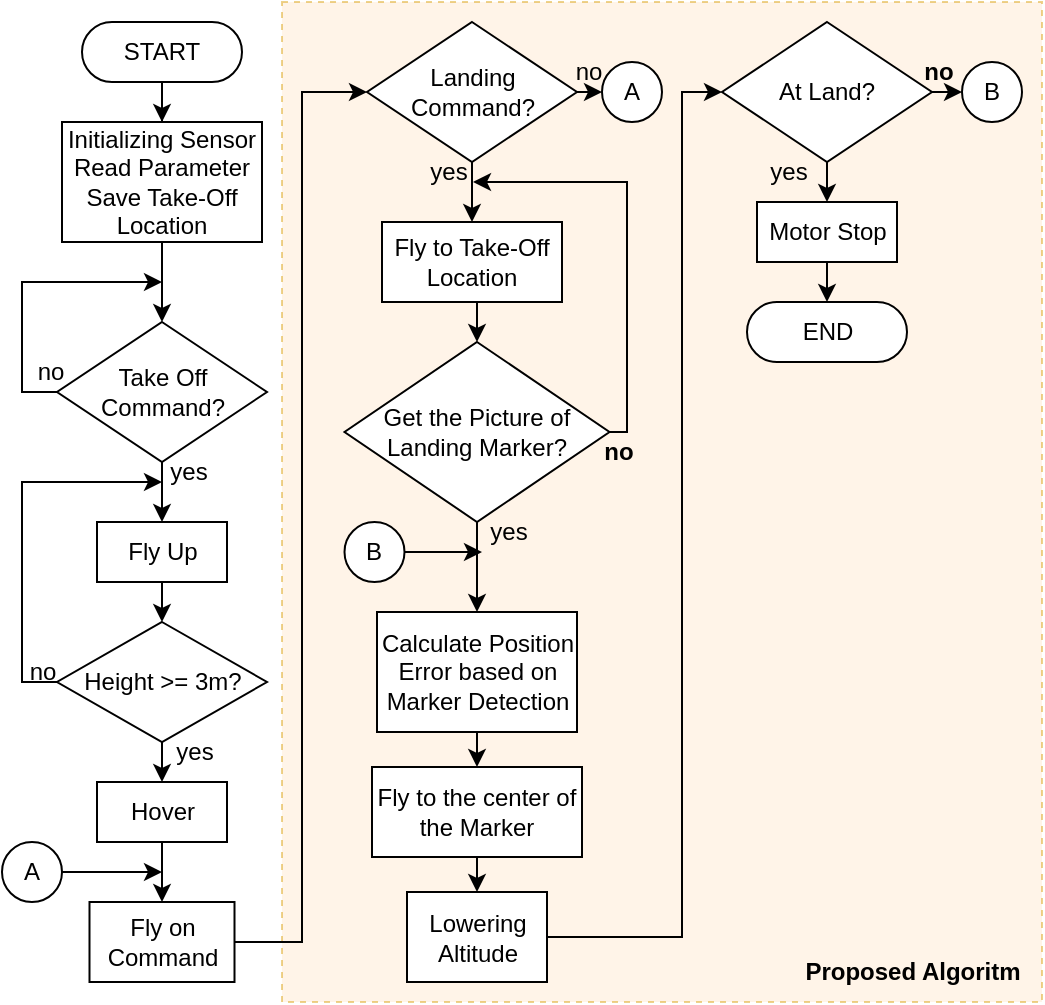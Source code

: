 <mxfile version="20.2.5" type="device"><diagram id="9ARVDDk_GvEGpKQaeBNv" name="Page-1"><mxGraphModel dx="1422" dy="834" grid="1" gridSize="10" guides="1" tooltips="1" connect="1" arrows="1" fold="1" page="1" pageScale="1" pageWidth="850" pageHeight="1100" math="0" shadow="0"><root><mxCell id="0"/><mxCell id="1" parent="0"/><mxCell id="WyYfa3ktILvh-QsXyHy2-63" value="" style="rounded=0;whiteSpace=wrap;html=1;fillColor=#ffe6cc;dashed=1;strokeColor=#d79b00;opacity=45;" vertex="1" parent="1"><mxGeometry x="150" y="10" width="380" height="500" as="geometry"/></mxCell><mxCell id="WyYfa3ktILvh-QsXyHy2-3" style="edgeStyle=orthogonalEdgeStyle;rounded=0;orthogonalLoop=1;jettySize=auto;html=1;entryX=0.5;entryY=0;entryDx=0;entryDy=0;" edge="1" parent="1" source="WyYfa3ktILvh-QsXyHy2-1" target="WyYfa3ktILvh-QsXyHy2-2"><mxGeometry relative="1" as="geometry"/></mxCell><mxCell id="WyYfa3ktILvh-QsXyHy2-1" value="START" style="rounded=1;whiteSpace=wrap;html=1;arcSize=50;" vertex="1" parent="1"><mxGeometry x="50" y="20" width="80" height="30" as="geometry"/></mxCell><mxCell id="WyYfa3ktILvh-QsXyHy2-5" style="edgeStyle=orthogonalEdgeStyle;rounded=0;orthogonalLoop=1;jettySize=auto;html=1;entryX=0.5;entryY=0;entryDx=0;entryDy=0;" edge="1" parent="1" source="WyYfa3ktILvh-QsXyHy2-2" target="WyYfa3ktILvh-QsXyHy2-4"><mxGeometry relative="1" as="geometry"/></mxCell><mxCell id="WyYfa3ktILvh-QsXyHy2-2" value="Initializing Sensor Read Parameter&lt;br&gt;Save Take-Off Location" style="rounded=0;whiteSpace=wrap;html=1;" vertex="1" parent="1"><mxGeometry x="40" y="70" width="100" height="60" as="geometry"/></mxCell><mxCell id="WyYfa3ktILvh-QsXyHy2-6" style="edgeStyle=elbowEdgeStyle;rounded=0;orthogonalLoop=1;jettySize=auto;html=1;strokeColor=default;exitX=0;exitY=0.5;exitDx=0;exitDy=0;" edge="1" parent="1" source="WyYfa3ktILvh-QsXyHy2-4"><mxGeometry relative="1" as="geometry"><mxPoint x="90" y="150" as="targetPoint"/><Array as="points"><mxPoint x="20" y="180"/><mxPoint x="10" y="205"/></Array></mxGeometry></mxCell><mxCell id="WyYfa3ktILvh-QsXyHy2-8" style="edgeStyle=elbowEdgeStyle;rounded=0;orthogonalLoop=1;jettySize=auto;html=1;entryX=0.5;entryY=0;entryDx=0;entryDy=0;strokeColor=default;" edge="1" parent="1" source="WyYfa3ktILvh-QsXyHy2-4" target="WyYfa3ktILvh-QsXyHy2-7"><mxGeometry relative="1" as="geometry"/></mxCell><mxCell id="WyYfa3ktILvh-QsXyHy2-4" value="Take Off Command?" style="rhombus;whiteSpace=wrap;html=1;" vertex="1" parent="1"><mxGeometry x="37.5" y="170" width="105" height="70" as="geometry"/></mxCell><mxCell id="WyYfa3ktILvh-QsXyHy2-10" style="edgeStyle=elbowEdgeStyle;rounded=0;orthogonalLoop=1;jettySize=auto;html=1;entryX=0.5;entryY=0;entryDx=0;entryDy=0;strokeColor=default;" edge="1" parent="1" source="WyYfa3ktILvh-QsXyHy2-7" target="WyYfa3ktILvh-QsXyHy2-9"><mxGeometry relative="1" as="geometry"/></mxCell><mxCell id="WyYfa3ktILvh-QsXyHy2-7" value="Fly Up" style="rounded=0;whiteSpace=wrap;html=1;" vertex="1" parent="1"><mxGeometry x="57.5" y="270" width="65" height="30" as="geometry"/></mxCell><mxCell id="WyYfa3ktILvh-QsXyHy2-11" style="edgeStyle=elbowEdgeStyle;rounded=0;orthogonalLoop=1;jettySize=auto;html=1;strokeColor=default;" edge="1" parent="1" source="WyYfa3ktILvh-QsXyHy2-9"><mxGeometry relative="1" as="geometry"><mxPoint x="90" y="250" as="targetPoint"/><Array as="points"><mxPoint x="20" y="300"/></Array></mxGeometry></mxCell><mxCell id="WyYfa3ktILvh-QsXyHy2-13" style="edgeStyle=elbowEdgeStyle;rounded=0;orthogonalLoop=1;jettySize=auto;html=1;entryX=0.5;entryY=0;entryDx=0;entryDy=0;strokeColor=default;" edge="1" parent="1" source="WyYfa3ktILvh-QsXyHy2-9" target="WyYfa3ktILvh-QsXyHy2-12"><mxGeometry relative="1" as="geometry"/></mxCell><mxCell id="WyYfa3ktILvh-QsXyHy2-9" value="Height &amp;gt;= 3m?" style="rhombus;whiteSpace=wrap;html=1;" vertex="1" parent="1"><mxGeometry x="37.5" y="320" width="105" height="60" as="geometry"/></mxCell><mxCell id="WyYfa3ktILvh-QsXyHy2-15" style="edgeStyle=elbowEdgeStyle;rounded=0;orthogonalLoop=1;jettySize=auto;html=1;entryX=0.5;entryY=0;entryDx=0;entryDy=0;strokeColor=default;" edge="1" parent="1" source="WyYfa3ktILvh-QsXyHy2-12" target="WyYfa3ktILvh-QsXyHy2-14"><mxGeometry relative="1" as="geometry"/></mxCell><mxCell id="WyYfa3ktILvh-QsXyHy2-12" value="Hover" style="rounded=0;whiteSpace=wrap;html=1;" vertex="1" parent="1"><mxGeometry x="57.5" y="400" width="65" height="30" as="geometry"/></mxCell><mxCell id="WyYfa3ktILvh-QsXyHy2-17" style="edgeStyle=elbowEdgeStyle;rounded=0;orthogonalLoop=1;jettySize=auto;html=1;entryX=0;entryY=0.5;entryDx=0;entryDy=0;strokeColor=default;" edge="1" parent="1" source="WyYfa3ktILvh-QsXyHy2-14" target="WyYfa3ktILvh-QsXyHy2-16"><mxGeometry relative="1" as="geometry"><Array as="points"><mxPoint x="160" y="250"/><mxPoint x="150" y="170"/><mxPoint x="170" y="230"/></Array></mxGeometry></mxCell><mxCell id="WyYfa3ktILvh-QsXyHy2-14" value="Fly on Command" style="rounded=0;whiteSpace=wrap;html=1;" vertex="1" parent="1"><mxGeometry x="53.75" y="460" width="72.5" height="40" as="geometry"/></mxCell><mxCell id="WyYfa3ktILvh-QsXyHy2-19" style="edgeStyle=elbowEdgeStyle;rounded=0;orthogonalLoop=1;jettySize=auto;html=1;entryX=0.5;entryY=0;entryDx=0;entryDy=0;strokeColor=default;" edge="1" parent="1" source="WyYfa3ktILvh-QsXyHy2-16" target="WyYfa3ktILvh-QsXyHy2-18"><mxGeometry relative="1" as="geometry"/></mxCell><mxCell id="WyYfa3ktILvh-QsXyHy2-27" style="edgeStyle=elbowEdgeStyle;rounded=0;orthogonalLoop=1;jettySize=auto;html=1;entryX=0;entryY=0.5;entryDx=0;entryDy=0;strokeColor=default;" edge="1" parent="1" source="WyYfa3ktILvh-QsXyHy2-16" target="WyYfa3ktILvh-QsXyHy2-26"><mxGeometry relative="1" as="geometry"/></mxCell><mxCell id="WyYfa3ktILvh-QsXyHy2-16" value="Landing Command?" style="rhombus;whiteSpace=wrap;html=1;" vertex="1" parent="1"><mxGeometry x="192.5" y="20" width="105" height="70" as="geometry"/></mxCell><mxCell id="WyYfa3ktILvh-QsXyHy2-21" style="edgeStyle=elbowEdgeStyle;rounded=0;orthogonalLoop=1;jettySize=auto;html=1;entryX=0.5;entryY=0;entryDx=0;entryDy=0;strokeColor=default;" edge="1" parent="1" source="WyYfa3ktILvh-QsXyHy2-18" target="WyYfa3ktILvh-QsXyHy2-20"><mxGeometry relative="1" as="geometry"/></mxCell><mxCell id="WyYfa3ktILvh-QsXyHy2-18" value="Fly to Take-Off Location" style="rounded=0;whiteSpace=wrap;html=1;" vertex="1" parent="1"><mxGeometry x="200" y="120" width="90" height="40" as="geometry"/></mxCell><mxCell id="WyYfa3ktILvh-QsXyHy2-22" style="edgeStyle=elbowEdgeStyle;rounded=0;orthogonalLoop=1;jettySize=auto;html=1;strokeColor=default;" edge="1" parent="1" source="WyYfa3ktILvh-QsXyHy2-20"><mxGeometry relative="1" as="geometry"><mxPoint x="245.5" y="100" as="targetPoint"/><Array as="points"><mxPoint x="322.5" y="160"/></Array></mxGeometry></mxCell><mxCell id="WyYfa3ktILvh-QsXyHy2-56" style="edgeStyle=elbowEdgeStyle;rounded=0;orthogonalLoop=1;jettySize=auto;html=1;entryX=0.5;entryY=0;entryDx=0;entryDy=0;strokeColor=default;" edge="1" parent="1" source="WyYfa3ktILvh-QsXyHy2-20" target="WyYfa3ktILvh-QsXyHy2-37"><mxGeometry relative="1" as="geometry"/></mxCell><mxCell id="WyYfa3ktILvh-QsXyHy2-20" value="Get the Picture of Landing Marker?" style="rhombus;whiteSpace=wrap;html=1;" vertex="1" parent="1"><mxGeometry x="181.25" y="180" width="132.5" height="90" as="geometry"/></mxCell><mxCell id="WyYfa3ktILvh-QsXyHy2-23" value="yes" style="text;html=1;align=center;verticalAlign=middle;resizable=0;points=[];autosize=1;strokeColor=none;fillColor=none;" vertex="1" parent="1"><mxGeometry x="82.5" y="230" width="40" height="30" as="geometry"/></mxCell><mxCell id="WyYfa3ktILvh-QsXyHy2-24" value="yes" style="text;html=1;align=center;verticalAlign=middle;resizable=0;points=[];autosize=1;strokeColor=none;fillColor=none;" vertex="1" parent="1"><mxGeometry x="86.25" y="370" width="40" height="30" as="geometry"/></mxCell><mxCell id="WyYfa3ktILvh-QsXyHy2-25" value="yes" style="text;html=1;align=center;verticalAlign=middle;resizable=0;points=[];autosize=1;strokeColor=none;fillColor=none;" vertex="1" parent="1"><mxGeometry x="212.5" y="80" width="40" height="30" as="geometry"/></mxCell><mxCell id="WyYfa3ktILvh-QsXyHy2-26" value="A" style="ellipse;whiteSpace=wrap;html=1;aspect=fixed;" vertex="1" parent="1"><mxGeometry x="310" y="40" width="30" height="30" as="geometry"/></mxCell><mxCell id="WyYfa3ktILvh-QsXyHy2-29" style="edgeStyle=elbowEdgeStyle;rounded=0;orthogonalLoop=1;jettySize=auto;html=1;strokeColor=default;" edge="1" parent="1" source="WyYfa3ktILvh-QsXyHy2-28"><mxGeometry relative="1" as="geometry"><mxPoint x="90" y="445" as="targetPoint"/></mxGeometry></mxCell><mxCell id="WyYfa3ktILvh-QsXyHy2-28" value="A" style="ellipse;whiteSpace=wrap;html=1;aspect=fixed;" vertex="1" parent="1"><mxGeometry x="10" y="430" width="30" height="30" as="geometry"/></mxCell><mxCell id="WyYfa3ktILvh-QsXyHy2-30" value="no" style="text;html=1;align=center;verticalAlign=middle;resizable=0;points=[];autosize=1;strokeColor=none;fillColor=none;" vertex="1" parent="1"><mxGeometry x="13.75" y="180" width="40" height="30" as="geometry"/></mxCell><mxCell id="WyYfa3ktILvh-QsXyHy2-31" value="no" style="text;html=1;align=center;verticalAlign=middle;resizable=0;points=[];autosize=1;strokeColor=none;fillColor=none;" vertex="1" parent="1"><mxGeometry x="10" y="330" width="40" height="30" as="geometry"/></mxCell><mxCell id="WyYfa3ktILvh-QsXyHy2-32" value="no" style="text;html=1;align=center;verticalAlign=middle;resizable=0;points=[];autosize=1;strokeColor=none;fillColor=none;" vertex="1" parent="1"><mxGeometry x="282.5" y="30" width="40" height="30" as="geometry"/></mxCell><mxCell id="WyYfa3ktILvh-QsXyHy2-33" value="no" style="text;html=1;align=center;verticalAlign=middle;resizable=0;points=[];autosize=1;strokeColor=none;fillColor=none;fontStyle=1" vertex="1" parent="1"><mxGeometry x="297.5" y="220" width="40" height="30" as="geometry"/></mxCell><mxCell id="WyYfa3ktILvh-QsXyHy2-41" style="edgeStyle=elbowEdgeStyle;rounded=0;orthogonalLoop=1;jettySize=auto;html=1;entryX=0.5;entryY=0;entryDx=0;entryDy=0;strokeColor=default;" edge="1" parent="1" source="WyYfa3ktILvh-QsXyHy2-37" target="WyYfa3ktILvh-QsXyHy2-40"><mxGeometry relative="1" as="geometry"/></mxCell><mxCell id="WyYfa3ktILvh-QsXyHy2-37" value="Calculate Position Error based on Marker Detection" style="rounded=0;whiteSpace=wrap;html=1;" vertex="1" parent="1"><mxGeometry x="197.5" y="315" width="100" height="60" as="geometry"/></mxCell><mxCell id="WyYfa3ktILvh-QsXyHy2-43" style="edgeStyle=elbowEdgeStyle;rounded=0;orthogonalLoop=1;jettySize=auto;html=1;entryX=0.5;entryY=0;entryDx=0;entryDy=0;strokeColor=default;" edge="1" parent="1" source="WyYfa3ktILvh-QsXyHy2-40" target="WyYfa3ktILvh-QsXyHy2-42"><mxGeometry relative="1" as="geometry"/></mxCell><mxCell id="WyYfa3ktILvh-QsXyHy2-40" value="Fly to the center of the Marker" style="rounded=0;whiteSpace=wrap;html=1;" vertex="1" parent="1"><mxGeometry x="195" y="392.5" width="105" height="45" as="geometry"/></mxCell><mxCell id="WyYfa3ktILvh-QsXyHy2-45" style="edgeStyle=elbowEdgeStyle;rounded=0;orthogonalLoop=1;jettySize=auto;html=1;entryX=0;entryY=0.5;entryDx=0;entryDy=0;strokeColor=default;" edge="1" parent="1" source="WyYfa3ktILvh-QsXyHy2-42" target="WyYfa3ktILvh-QsXyHy2-44"><mxGeometry relative="1" as="geometry"><Array as="points"><mxPoint x="350" y="200"/><mxPoint x="340" y="260"/></Array></mxGeometry></mxCell><mxCell id="WyYfa3ktILvh-QsXyHy2-42" value="Lowering Altitude" style="rounded=0;whiteSpace=wrap;html=1;" vertex="1" parent="1"><mxGeometry x="212.5" y="455" width="70" height="45" as="geometry"/></mxCell><mxCell id="WyYfa3ktILvh-QsXyHy2-47" style="edgeStyle=elbowEdgeStyle;rounded=0;orthogonalLoop=1;jettySize=auto;html=1;entryX=0;entryY=0.5;entryDx=0;entryDy=0;strokeColor=default;" edge="1" parent="1" source="WyYfa3ktILvh-QsXyHy2-44" target="WyYfa3ktILvh-QsXyHy2-46"><mxGeometry relative="1" as="geometry"/></mxCell><mxCell id="WyYfa3ktILvh-QsXyHy2-60" style="edgeStyle=elbowEdgeStyle;rounded=0;orthogonalLoop=1;jettySize=auto;html=1;entryX=0.5;entryY=0;entryDx=0;entryDy=0;strokeColor=default;" edge="1" parent="1" source="WyYfa3ktILvh-QsXyHy2-44" target="WyYfa3ktILvh-QsXyHy2-58"><mxGeometry relative="1" as="geometry"/></mxCell><mxCell id="WyYfa3ktILvh-QsXyHy2-44" value="At Land?" style="rhombus;whiteSpace=wrap;html=1;" vertex="1" parent="1"><mxGeometry x="370" y="20" width="105" height="70" as="geometry"/></mxCell><mxCell id="WyYfa3ktILvh-QsXyHy2-46" value="B" style="ellipse;whiteSpace=wrap;html=1;aspect=fixed;" vertex="1" parent="1"><mxGeometry x="490" y="40" width="30" height="30" as="geometry"/></mxCell><mxCell id="WyYfa3ktILvh-QsXyHy2-57" style="edgeStyle=elbowEdgeStyle;rounded=0;orthogonalLoop=1;jettySize=auto;html=1;strokeColor=default;" edge="1" parent="1" source="WyYfa3ktILvh-QsXyHy2-48"><mxGeometry relative="1" as="geometry"><mxPoint x="250" y="285" as="targetPoint"/></mxGeometry></mxCell><mxCell id="WyYfa3ktILvh-QsXyHy2-48" value="B" style="ellipse;whiteSpace=wrap;html=1;aspect=fixed;" vertex="1" parent="1"><mxGeometry x="181.25" y="270" width="30" height="30" as="geometry"/></mxCell><mxCell id="WyYfa3ktILvh-QsXyHy2-62" style="edgeStyle=elbowEdgeStyle;rounded=0;orthogonalLoop=1;jettySize=auto;html=1;entryX=0.5;entryY=0;entryDx=0;entryDy=0;strokeColor=default;" edge="1" parent="1" source="WyYfa3ktILvh-QsXyHy2-58" target="WyYfa3ktILvh-QsXyHy2-61"><mxGeometry relative="1" as="geometry"/></mxCell><mxCell id="WyYfa3ktILvh-QsXyHy2-58" value="Motor Stop" style="rounded=0;whiteSpace=wrap;html=1;" vertex="1" parent="1"><mxGeometry x="387.5" y="110" width="70" height="30" as="geometry"/></mxCell><mxCell id="WyYfa3ktILvh-QsXyHy2-61" value="END" style="rounded=1;whiteSpace=wrap;html=1;arcSize=50;" vertex="1" parent="1"><mxGeometry x="382.5" y="160" width="80" height="30" as="geometry"/></mxCell><mxCell id="WyYfa3ktILvh-QsXyHy2-64" value="yes" style="text;html=1;align=center;verticalAlign=middle;resizable=0;points=[];autosize=1;strokeColor=none;fillColor=none;" vertex="1" parent="1"><mxGeometry x="242.5" y="260" width="40" height="30" as="geometry"/></mxCell><mxCell id="WyYfa3ktILvh-QsXyHy2-65" value="yes" style="text;html=1;align=center;verticalAlign=middle;resizable=0;points=[];autosize=1;strokeColor=none;fillColor=none;" vertex="1" parent="1"><mxGeometry x="382.5" y="80" width="40" height="30" as="geometry"/></mxCell><mxCell id="WyYfa3ktILvh-QsXyHy2-66" value="no" style="text;html=1;align=center;verticalAlign=middle;resizable=0;points=[];autosize=1;strokeColor=none;fillColor=none;fontStyle=1" vertex="1" parent="1"><mxGeometry x="457.5" y="30" width="40" height="30" as="geometry"/></mxCell><mxCell id="WyYfa3ktILvh-QsXyHy2-67" value="Proposed Algoritm" style="text;html=1;align=center;verticalAlign=middle;resizable=0;points=[];autosize=1;strokeColor=none;fillColor=none;fontStyle=1" vertex="1" parent="1"><mxGeometry x="400" y="480" width="130" height="30" as="geometry"/></mxCell></root></mxGraphModel></diagram></mxfile>